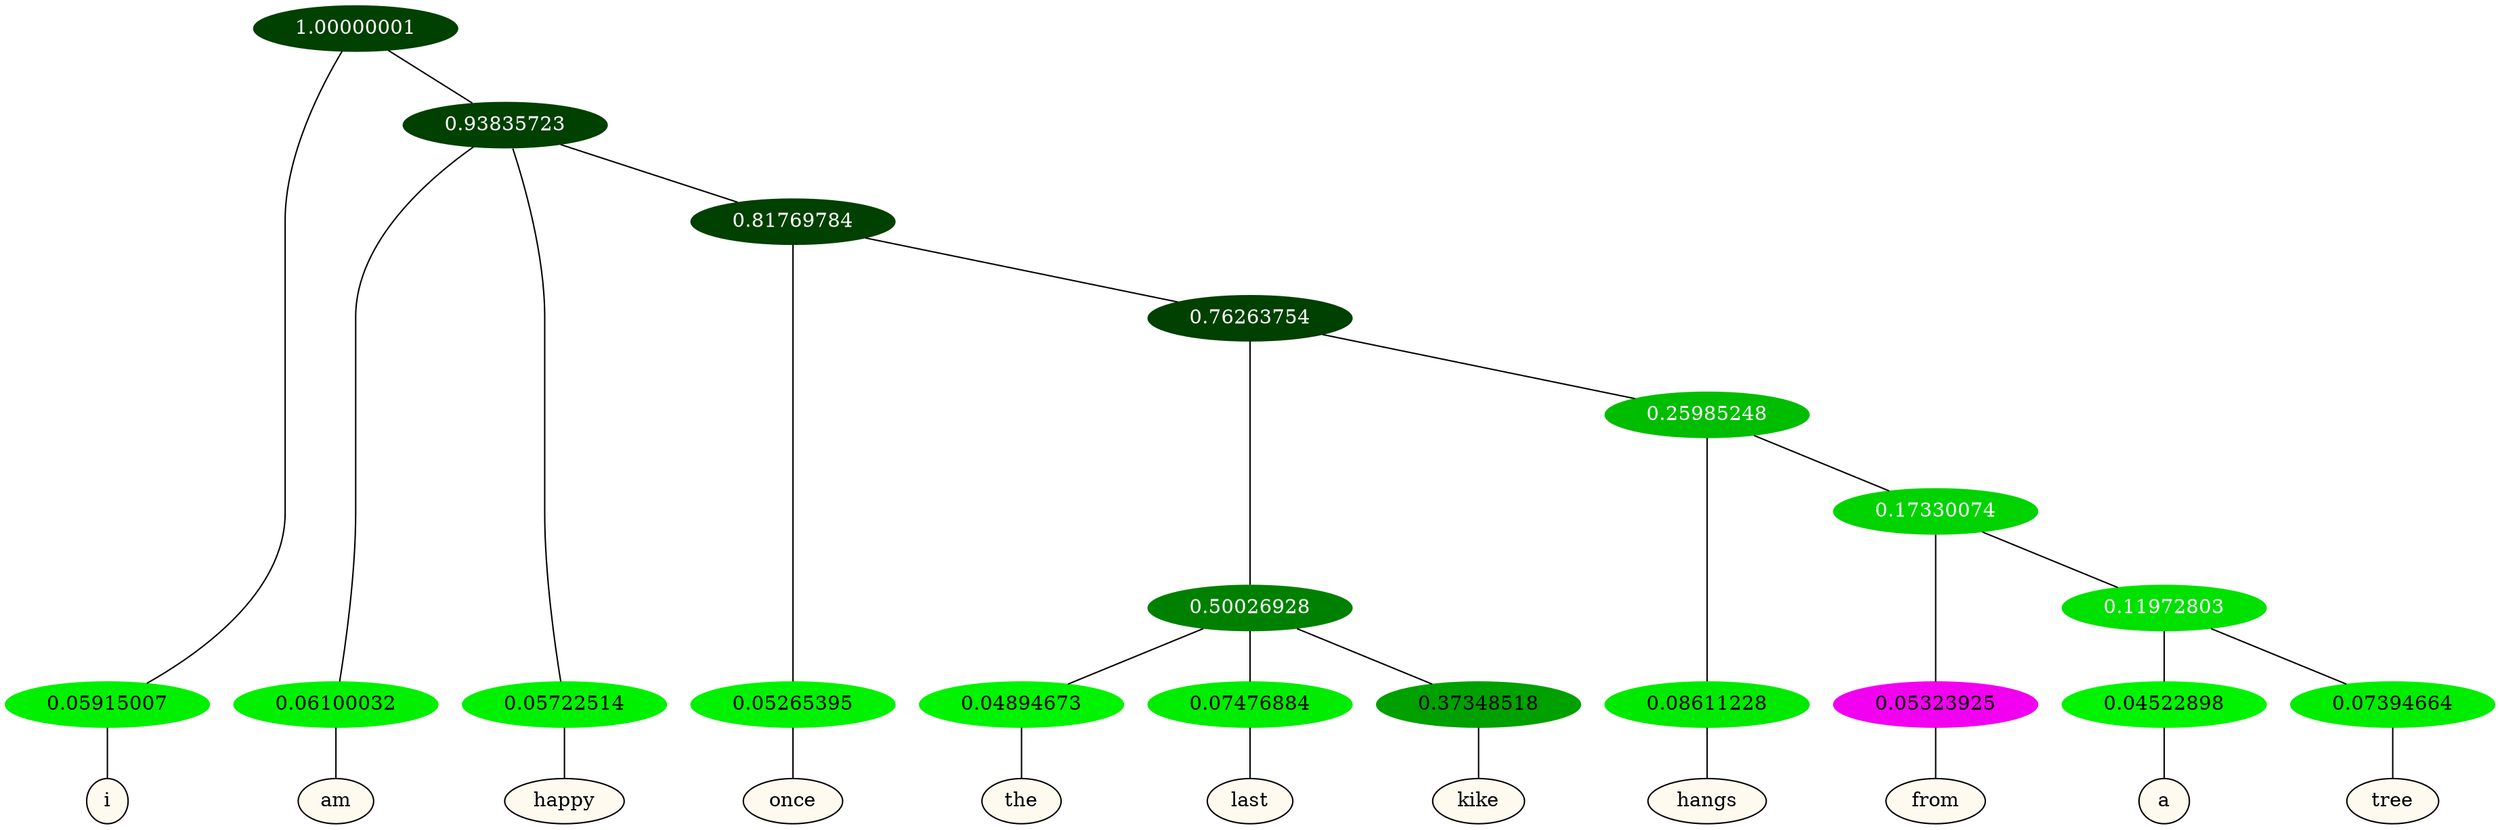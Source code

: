 graph {
	node [format=png height=0.15 nodesep=0.001 ordering=out overlap=prism overlap_scaling=0.01 ranksep=0.001 ratio=0.2 style=filled width=0.15]
	{
		rank=same
		a_w_1 [label=i color=black fillcolor=floralwhite style="filled,solid"]
		a_w_3 [label=am color=black fillcolor=floralwhite style="filled,solid"]
		a_w_4 [label=happy color=black fillcolor=floralwhite style="filled,solid"]
		a_w_6 [label=once color=black fillcolor=floralwhite style="filled,solid"]
		a_w_10 [label=the color=black fillcolor=floralwhite style="filled,solid"]
		a_w_11 [label=last color=black fillcolor=floralwhite style="filled,solid"]
		a_w_12 [label=kike color=black fillcolor=floralwhite style="filled,solid"]
		a_w_13 [label=hangs color=black fillcolor=floralwhite style="filled,solid"]
		a_w_15 [label=from color=black fillcolor=floralwhite style="filled,solid"]
		a_w_17 [label=a color=black fillcolor=floralwhite style="filled,solid"]
		a_w_18 [label=tree color=black fillcolor=floralwhite style="filled,solid"]
	}
	a_n_1 -- a_w_1
	a_n_3 -- a_w_3
	a_n_4 -- a_w_4
	a_n_6 -- a_w_6
	a_n_10 -- a_w_10
	a_n_11 -- a_w_11
	a_n_12 -- a_w_12
	a_n_13 -- a_w_13
	a_n_15 -- a_w_15
	a_n_17 -- a_w_17
	a_n_18 -- a_w_18
	{
		rank=same
		a_n_1 [label=0.05915007 color="0.334 1.000 0.941" fontcolor=black]
		a_n_3 [label=0.06100032 color="0.334 1.000 0.939" fontcolor=black]
		a_n_4 [label=0.05722514 color="0.334 1.000 0.943" fontcolor=black]
		a_n_6 [label=0.05265395 color="0.334 1.000 0.947" fontcolor=black]
		a_n_10 [label=0.04894673 color="0.334 1.000 0.951" fontcolor=black]
		a_n_11 [label=0.07476884 color="0.334 1.000 0.925" fontcolor=black]
		a_n_12 [label=0.37348518 color="0.334 1.000 0.627" fontcolor=black]
		a_n_13 [label=0.08611228 color="0.334 1.000 0.914" fontcolor=black]
		a_n_15 [label=0.05323925 color="0.835 1.000 0.947" fontcolor=black]
		a_n_17 [label=0.04522898 color="0.334 1.000 0.955" fontcolor=black]
		a_n_18 [label=0.07394664 color="0.334 1.000 0.926" fontcolor=black]
	}
	a_n_0 [label=1.00000001 color="0.334 1.000 0.250" fontcolor=grey99]
	a_n_0 -- a_n_1
	a_n_2 [label=0.93835723 color="0.334 1.000 0.250" fontcolor=grey99]
	a_n_0 -- a_n_2
	a_n_2 -- a_n_3
	a_n_2 -- a_n_4
	a_n_5 [label=0.81769784 color="0.334 1.000 0.250" fontcolor=grey99]
	a_n_2 -- a_n_5
	a_n_5 -- a_n_6
	a_n_7 [label=0.76263754 color="0.334 1.000 0.250" fontcolor=grey99]
	a_n_5 -- a_n_7
	a_n_8 [label=0.50026928 color="0.334 1.000 0.500" fontcolor=grey99]
	a_n_7 -- a_n_8
	a_n_9 [label=0.25985248 color="0.334 1.000 0.740" fontcolor=grey99]
	a_n_7 -- a_n_9
	a_n_8 -- a_n_10
	a_n_8 -- a_n_11
	a_n_8 -- a_n_12
	a_n_9 -- a_n_13
	a_n_14 [label=0.17330074 color="0.334 1.000 0.827" fontcolor=grey99]
	a_n_9 -- a_n_14
	a_n_14 -- a_n_15
	a_n_16 [label=0.11972803 color="0.334 1.000 0.880" fontcolor=grey99]
	a_n_14 -- a_n_16
	a_n_16 -- a_n_17
	a_n_16 -- a_n_18
}

